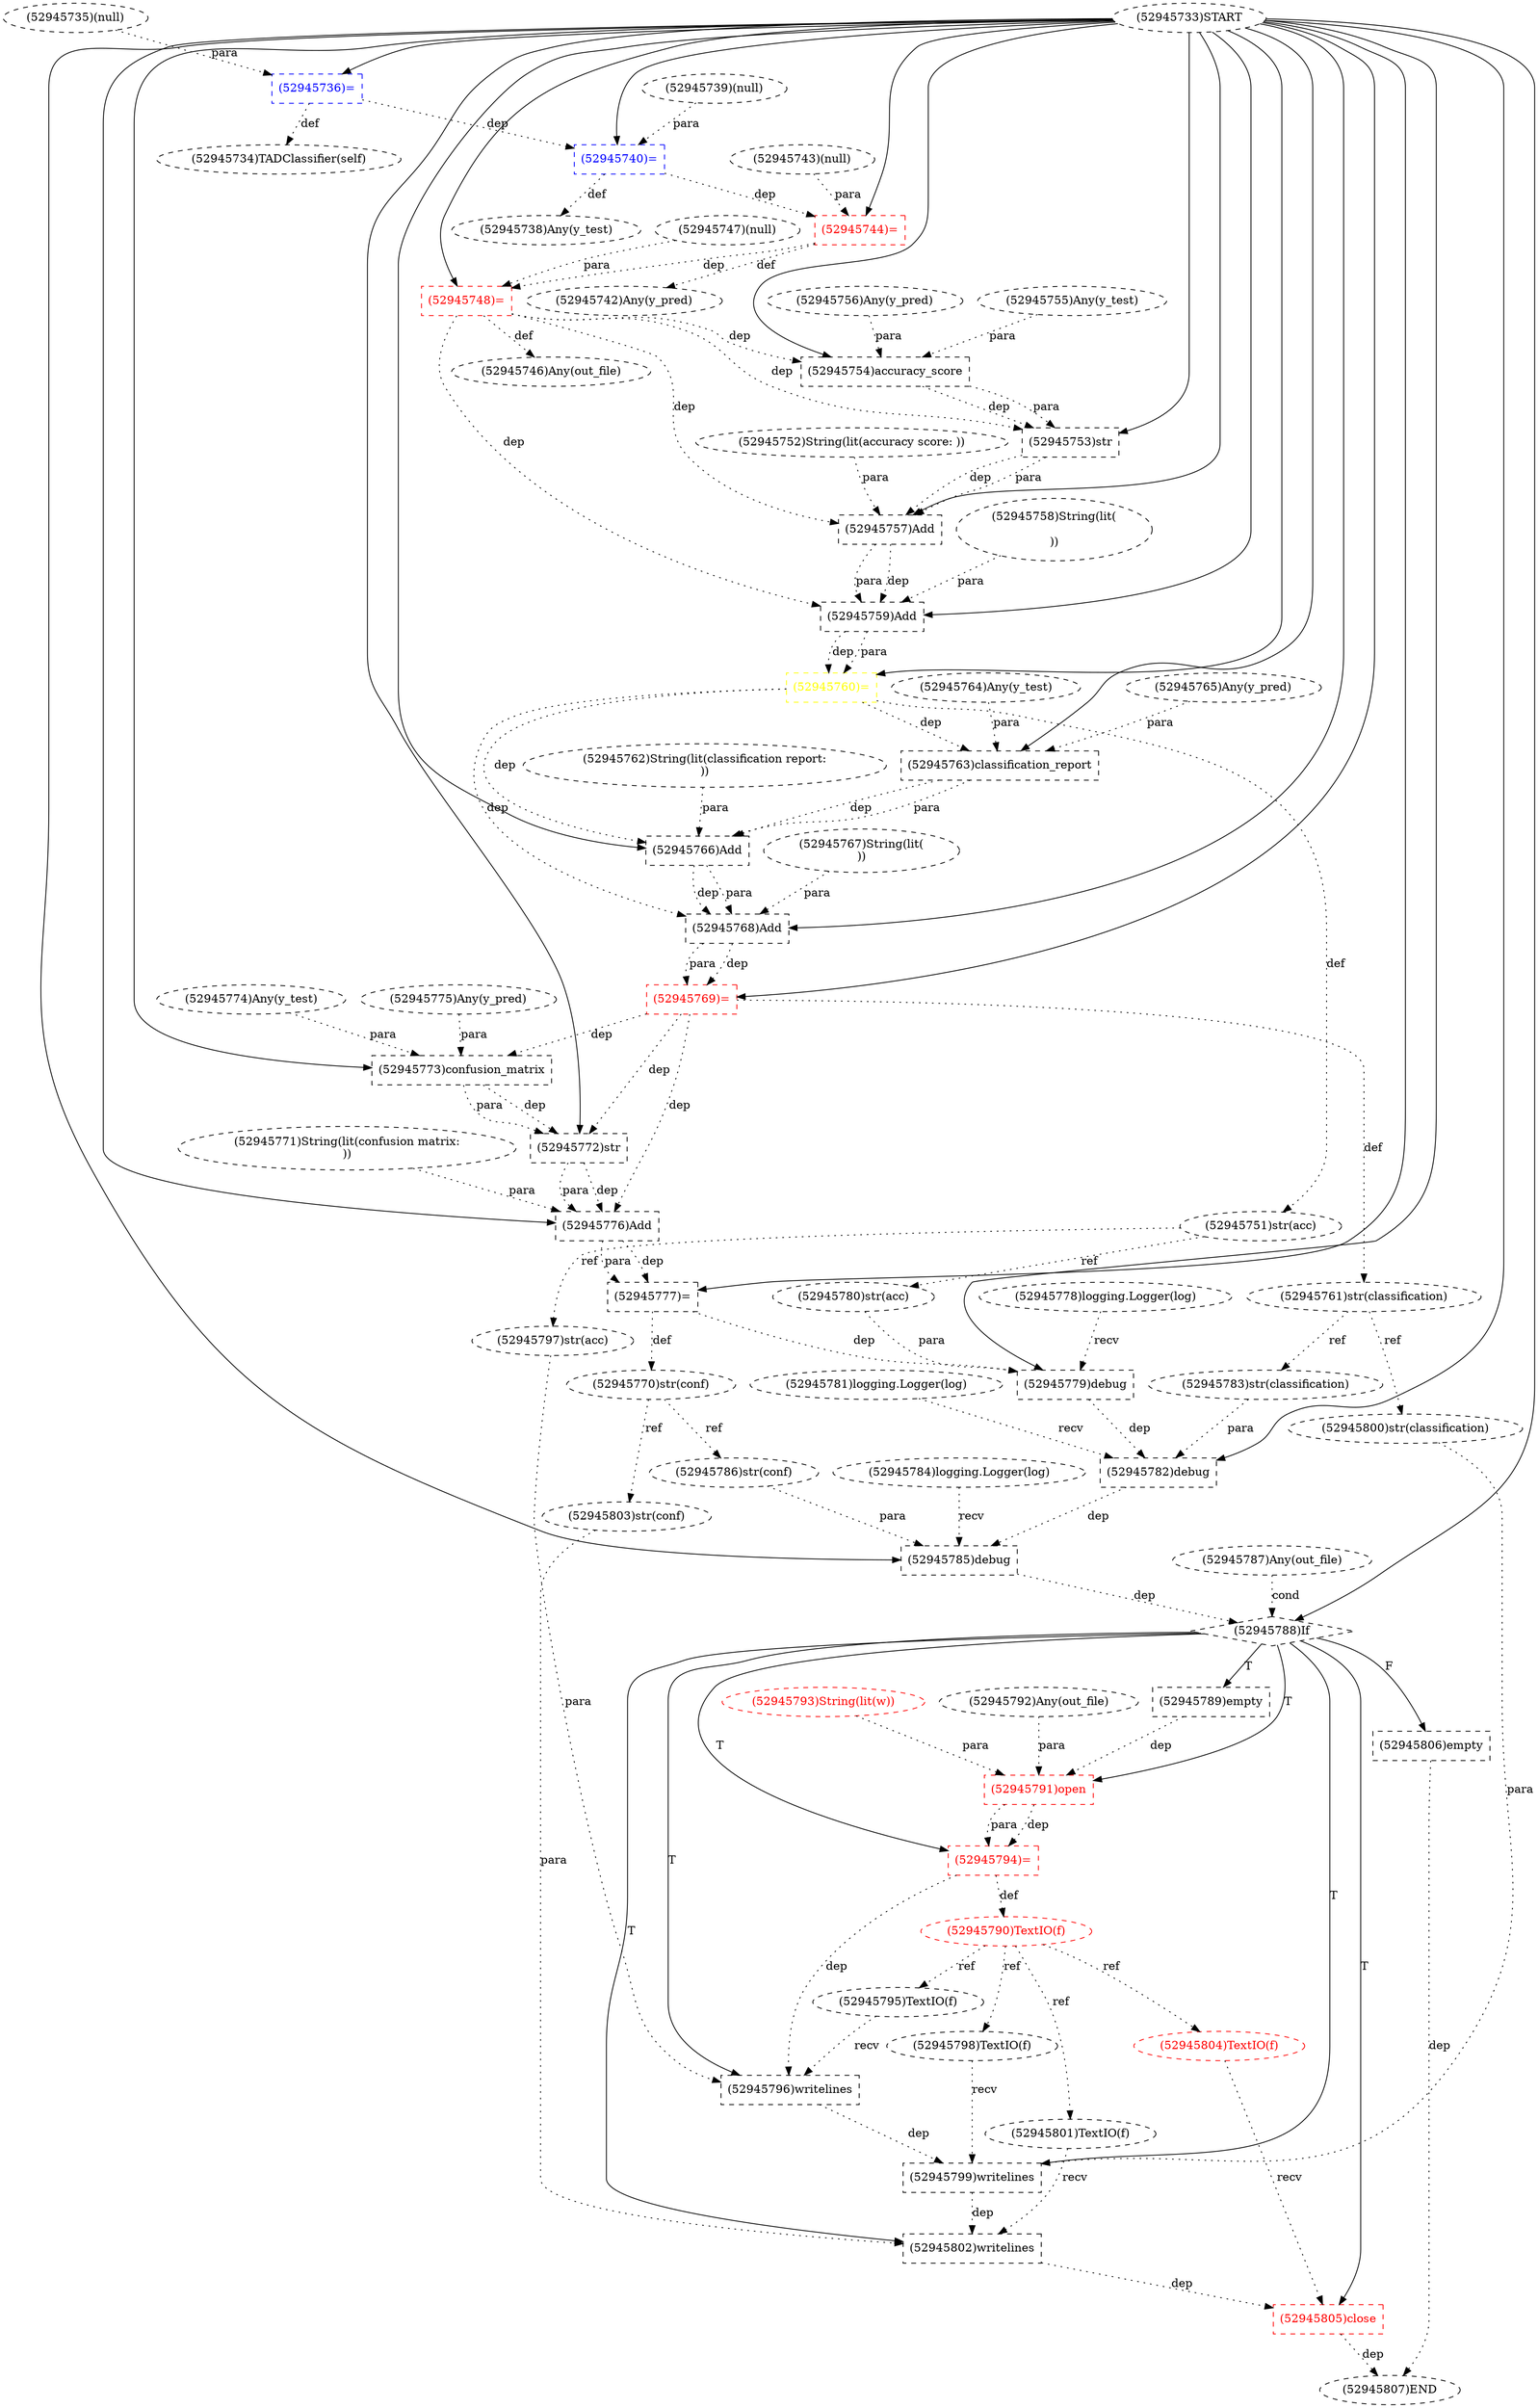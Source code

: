 digraph G {
1 [label="(52945783)str(classification)" shape=ellipse style=dashed]
2 [label="(52945756)Any(y_pred)" shape=ellipse style=dashed]
3 [label="(52945768)Add" shape=box style=dashed]
4 [label="(52945793)String(lit(w))" shape=ellipse style=dashed color=red fontcolor=red]
5 [label="(52945790)TextIO(f)" shape=ellipse style=dashed color=red fontcolor=red]
6 [label="(52945759)Add" shape=box style=dashed]
7 [label="(52945764)Any(y_test)" shape=ellipse style=dashed]
8 [label="(52945779)debug" shape=box style=dashed]
9 [label="(52945802)writelines" shape=box style=dashed]
10 [label="(52945805)close" shape=box style=dashed color=red fontcolor=red]
11 [label="(52945796)writelines" shape=box style=dashed]
12 [label="(52945780)str(acc)" shape=ellipse style=dashed]
13 [label="(52945746)Any(out_file)" shape=ellipse style=dashed]
14 [label="(52945776)Add" shape=box style=dashed]
15 [label="(52945781)logging.Logger(log)" shape=ellipse style=dashed]
16 [label="(52945788)If" shape=diamond style=dashed]
17 [label="(52945797)str(acc)" shape=ellipse style=dashed]
18 [label="(52945784)logging.Logger(log)" shape=ellipse style=dashed]
19 [label="(52945798)TextIO(f)" shape=ellipse style=dashed]
20 [label="(52945735)(null)" shape=ellipse style=dashed]
21 [label="(52945762)String(lit(classification report:
))" shape=ellipse style=dashed]
22 [label="(52945739)(null)" shape=ellipse style=dashed]
23 [label="(52945801)TextIO(f)" shape=ellipse style=dashed]
24 [label="(52945770)str(conf)" shape=ellipse style=dashed]
25 [label="(52945766)Add" shape=box style=dashed]
26 [label="(52945758)String(lit(

))" shape=ellipse style=dashed]
27 [label="(52945775)Any(y_pred)" shape=ellipse style=dashed]
28 [label="(52945736)=" shape=box style=dashed color=blue fontcolor=blue]
29 [label="(52945789)empty" shape=box style=dashed]
30 [label="(52945755)Any(y_test)" shape=ellipse style=dashed]
31 [label="(52945771)String(lit(confusion matrix:
))" shape=ellipse style=dashed]
32 [label="(52945799)writelines" shape=box style=dashed]
33 [label="(52945733)START" style=dashed]
34 [label="(52945748)=" shape=box style=dashed color=red fontcolor=red]
35 [label="(52945804)TextIO(f)" shape=ellipse style=dashed color=red fontcolor=red]
36 [label="(52945785)debug" shape=box style=dashed]
37 [label="(52945769)=" shape=box style=dashed color=red fontcolor=red]
38 [label="(52945734)TADClassifier(self)" shape=ellipse style=dashed]
39 [label="(52945751)str(acc)" shape=ellipse style=dashed]
40 [label="(52945800)str(classification)" shape=ellipse style=dashed]
41 [label="(52945747)(null)" shape=ellipse style=dashed]
42 [label="(52945738)Any(y_test)" shape=ellipse style=dashed]
43 [label="(52945792)Any(out_file)" shape=ellipse style=dashed]
44 [label="(52945767)String(lit(
))" shape=ellipse style=dashed]
45 [label="(52945765)Any(y_pred)" shape=ellipse style=dashed]
46 [label="(52945754)accuracy_score" shape=box style=dashed]
47 [label="(52945753)str" shape=box style=dashed]
48 [label="(52945795)TextIO(f)" shape=ellipse style=dashed]
49 [label="(52945777)=" shape=box style=dashed color=black fontcolor=black]
50 [label="(52945760)=" shape=box style=dashed color=yellow fontcolor=yellow]
51 [label="(52945761)str(classification)" shape=ellipse style=dashed]
52 [label="(52945752)String(lit(accuracy score: ))" shape=ellipse style=dashed]
53 [label="(52945773)confusion_matrix" shape=box style=dashed]
54 [label="(52945740)=" shape=box style=dashed color=blue fontcolor=blue]
55 [label="(52945772)str" shape=box style=dashed]
56 [label="(52945806)empty" shape=box style=dashed]
57 [label="(52945743)(null)" shape=ellipse style=dashed]
58 [label="(52945744)=" shape=box style=dashed color=red fontcolor=red]
59 [label="(52945794)=" shape=box style=dashed color=red fontcolor=red]
60 [label="(52945742)Any(y_pred)" shape=ellipse style=dashed]
61 [label="(52945757)Add" shape=box style=dashed]
62 [label="(52945782)debug" shape=box style=dashed]
63 [label="(52945763)classification_report" shape=box style=dashed]
64 [label="(52945787)Any(out_file)" shape=ellipse style=dashed]
65 [label="(52945791)open" shape=box style=dashed color=red fontcolor=red]
66 [label="(52945803)str(conf)" shape=ellipse style=dashed]
67 [label="(52945774)Any(y_test)" shape=ellipse style=dashed]
68 [label="(52945778)logging.Logger(log)" shape=ellipse style=dashed]
69 [label="(52945786)str(conf)" shape=ellipse style=dashed]
70 [label="(52945807)END" style=dashed]
51 -> 1 [label="ref" style=dotted];
33 -> 3 [label="" style=solid];
25 -> 3 [label="dep" style=dotted];
25 -> 3 [label="para" style=dotted];
44 -> 3 [label="para" style=dotted];
50 -> 3 [label="dep" style=dotted];
59 -> 5 [label="def" style=dotted];
33 -> 6 [label="" style=solid];
61 -> 6 [label="dep" style=dotted];
61 -> 6 [label="para" style=dotted];
26 -> 6 [label="para" style=dotted];
34 -> 6 [label="dep" style=dotted];
33 -> 8 [label="" style=solid];
68 -> 8 [label="recv" style=dotted];
12 -> 8 [label="para" style=dotted];
49 -> 8 [label="dep" style=dotted];
16 -> 9 [label="T"];
23 -> 9 [label="recv" style=dotted];
66 -> 9 [label="para" style=dotted];
32 -> 9 [label="dep" style=dotted];
16 -> 10 [label="T"];
35 -> 10 [label="recv" style=dotted];
9 -> 10 [label="dep" style=dotted];
16 -> 11 [label="T"];
48 -> 11 [label="recv" style=dotted];
17 -> 11 [label="para" style=dotted];
59 -> 11 [label="dep" style=dotted];
39 -> 12 [label="ref" style=dotted];
34 -> 13 [label="def" style=dotted];
33 -> 14 [label="" style=solid];
31 -> 14 [label="para" style=dotted];
55 -> 14 [label="dep" style=dotted];
55 -> 14 [label="para" style=dotted];
37 -> 14 [label="dep" style=dotted];
33 -> 16 [label="" style=solid];
64 -> 16 [label="cond" style=dotted];
36 -> 16 [label="dep" style=dotted];
39 -> 17 [label="ref" style=dotted];
5 -> 19 [label="ref" style=dotted];
5 -> 23 [label="ref" style=dotted];
49 -> 24 [label="def" style=dotted];
33 -> 25 [label="" style=solid];
21 -> 25 [label="para" style=dotted];
63 -> 25 [label="dep" style=dotted];
63 -> 25 [label="para" style=dotted];
50 -> 25 [label="dep" style=dotted];
33 -> 28 [label="" style=solid];
20 -> 28 [label="para" style=dotted];
16 -> 29 [label="T"];
16 -> 32 [label="T"];
19 -> 32 [label="recv" style=dotted];
40 -> 32 [label="para" style=dotted];
11 -> 32 [label="dep" style=dotted];
33 -> 34 [label="" style=solid];
41 -> 34 [label="para" style=dotted];
58 -> 34 [label="dep" style=dotted];
5 -> 35 [label="ref" style=dotted];
33 -> 36 [label="" style=solid];
18 -> 36 [label="recv" style=dotted];
69 -> 36 [label="para" style=dotted];
62 -> 36 [label="dep" style=dotted];
33 -> 37 [label="" style=solid];
3 -> 37 [label="dep" style=dotted];
3 -> 37 [label="para" style=dotted];
28 -> 38 [label="def" style=dotted];
50 -> 39 [label="def" style=dotted];
51 -> 40 [label="ref" style=dotted];
54 -> 42 [label="def" style=dotted];
33 -> 46 [label="" style=solid];
30 -> 46 [label="para" style=dotted];
2 -> 46 [label="para" style=dotted];
34 -> 46 [label="dep" style=dotted];
33 -> 47 [label="" style=solid];
46 -> 47 [label="dep" style=dotted];
46 -> 47 [label="para" style=dotted];
34 -> 47 [label="dep" style=dotted];
5 -> 48 [label="ref" style=dotted];
33 -> 49 [label="" style=solid];
14 -> 49 [label="dep" style=dotted];
14 -> 49 [label="para" style=dotted];
33 -> 50 [label="" style=solid];
6 -> 50 [label="dep" style=dotted];
6 -> 50 [label="para" style=dotted];
37 -> 51 [label="def" style=dotted];
33 -> 53 [label="" style=solid];
67 -> 53 [label="para" style=dotted];
27 -> 53 [label="para" style=dotted];
37 -> 53 [label="dep" style=dotted];
33 -> 54 [label="" style=solid];
22 -> 54 [label="para" style=dotted];
28 -> 54 [label="dep" style=dotted];
33 -> 55 [label="" style=solid];
53 -> 55 [label="dep" style=dotted];
53 -> 55 [label="para" style=dotted];
37 -> 55 [label="dep" style=dotted];
16 -> 56 [label="F"];
33 -> 58 [label="" style=solid];
57 -> 58 [label="para" style=dotted];
54 -> 58 [label="dep" style=dotted];
16 -> 59 [label="T"];
65 -> 59 [label="dep" style=dotted];
65 -> 59 [label="para" style=dotted];
58 -> 60 [label="def" style=dotted];
33 -> 61 [label="" style=solid];
52 -> 61 [label="para" style=dotted];
47 -> 61 [label="dep" style=dotted];
47 -> 61 [label="para" style=dotted];
34 -> 61 [label="dep" style=dotted];
33 -> 62 [label="" style=solid];
15 -> 62 [label="recv" style=dotted];
1 -> 62 [label="para" style=dotted];
8 -> 62 [label="dep" style=dotted];
33 -> 63 [label="" style=solid];
7 -> 63 [label="para" style=dotted];
45 -> 63 [label="para" style=dotted];
50 -> 63 [label="dep" style=dotted];
16 -> 65 [label="T"];
43 -> 65 [label="para" style=dotted];
4 -> 65 [label="para" style=dotted];
29 -> 65 [label="dep" style=dotted];
24 -> 66 [label="ref" style=dotted];
24 -> 69 [label="ref" style=dotted];
10 -> 70 [label="dep" style=dotted];
56 -> 70 [label="dep" style=dotted];
}